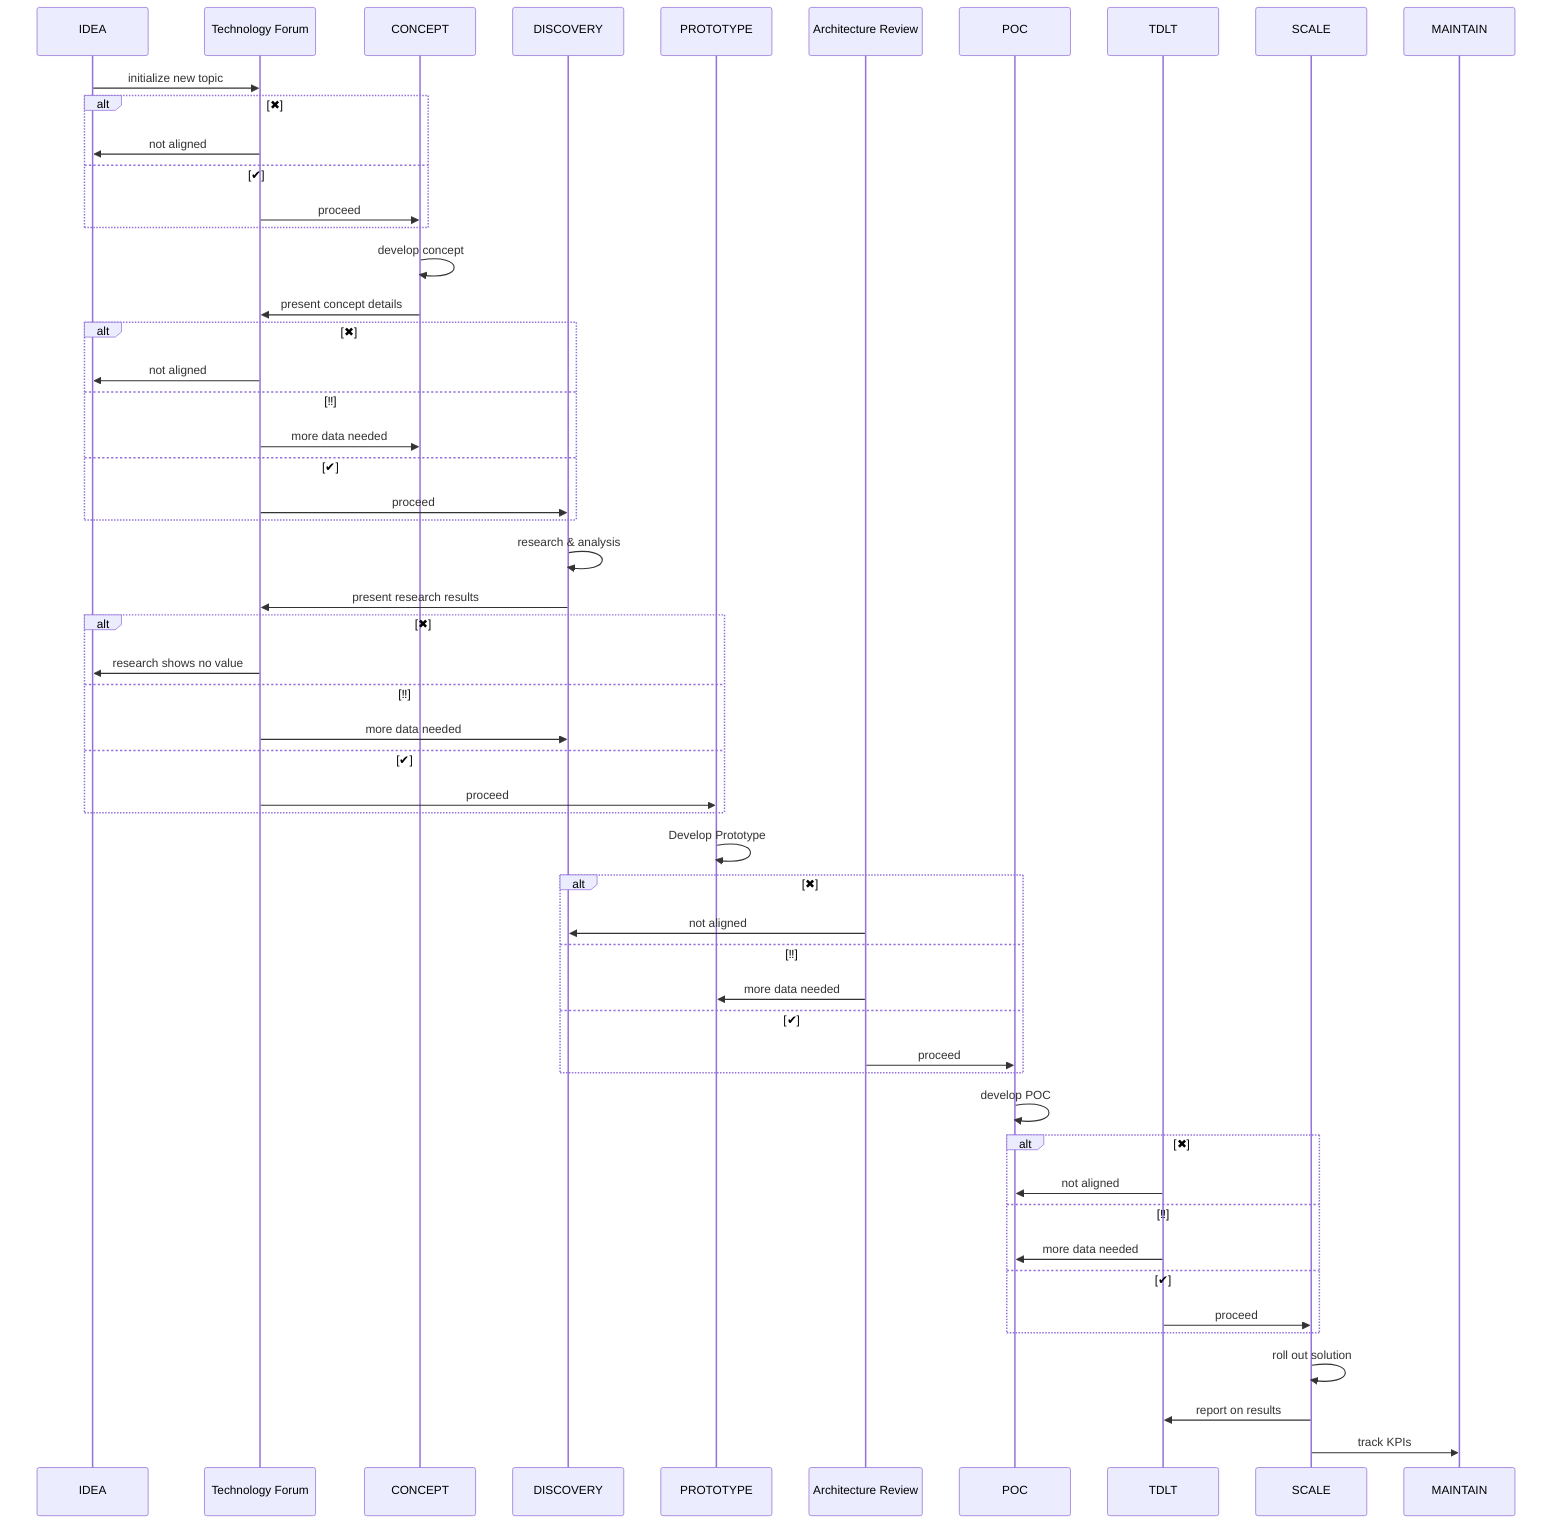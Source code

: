 sequenceDiagram
  IDEA->>Technology Forum: initialize new topic

  alt ✖
    Technology Forum->>IDEA: not aligned
  else ✔
    Technology Forum->>CONCEPT: proceed
  end

  CONCEPT->>CONCEPT: develop concept

  CONCEPT->>Technology Forum: present concept details

  alt ✖
    Technology Forum->>IDEA: not aligned
  else ‼️
    Technology Forum->>CONCEPT: more data needed
  else ✔
    Technology Forum->>DISCOVERY: proceed
  end

  DISCOVERY->>DISCOVERY: research & analysis

  DISCOVERY->>Technology Forum: present research results

  alt ✖
    Technology Forum->>IDEA: research shows no value
  else ‼️
    Technology Forum->>DISCOVERY: more data needed
  else ✔
    Technology Forum->>PROTOTYPE: proceed
  end

  PROTOTYPE->>PROTOTYPE: Develop Prototype

  alt ✖
    Architecture Review->>DISCOVERY: not aligned
  else ‼️
    Architecture Review->>PROTOTYPE: more data needed
  else ✔
    Architecture Review->>POC: proceed
  end

  POC->>POC: develop POC

  alt ✖
    TDLT->>POC: not aligned
  else ‼️
    TDLT->>POC: more data needed
  else ✔
    TDLT->>SCALE: proceed
  end

  SCALE->>SCALE: roll out solution

  SCALE->>TDLT: report on results

  SCALE->>MAINTAIN: track KPIs